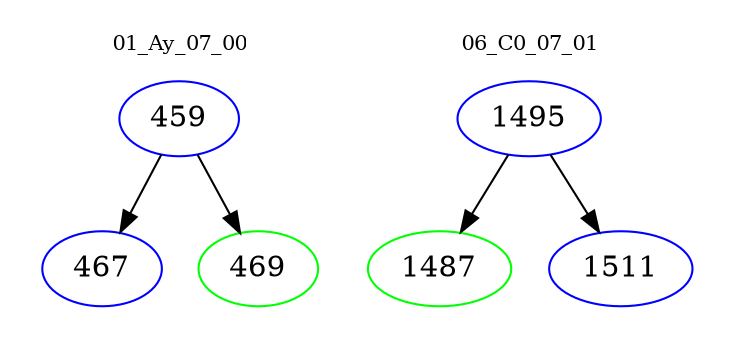 digraph{
subgraph cluster_0 {
color = white
label = "01_Ay_07_00";
fontsize=10;
T0_459 [label="459", color="blue"]
T0_459 -> T0_467 [color="black"]
T0_467 [label="467", color="blue"]
T0_459 -> T0_469 [color="black"]
T0_469 [label="469", color="green"]
}
subgraph cluster_1 {
color = white
label = "06_C0_07_01";
fontsize=10;
T1_1495 [label="1495", color="blue"]
T1_1495 -> T1_1487 [color="black"]
T1_1487 [label="1487", color="green"]
T1_1495 -> T1_1511 [color="black"]
T1_1511 [label="1511", color="blue"]
}
}
